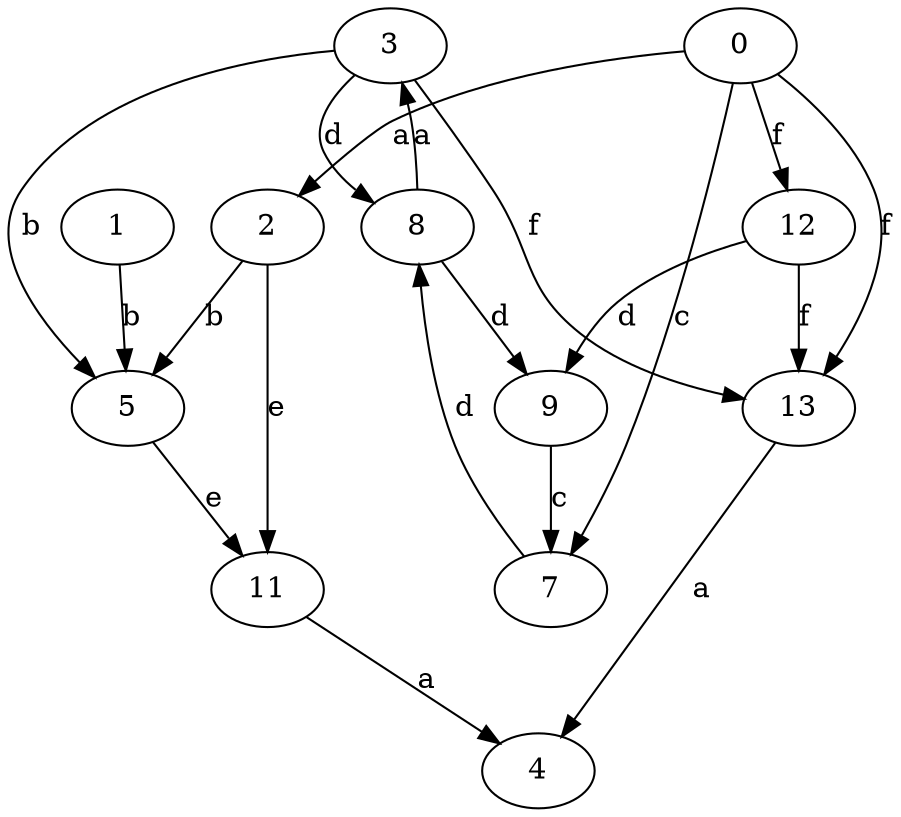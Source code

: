 strict digraph  {
2;
3;
4;
0;
5;
1;
7;
8;
9;
11;
12;
13;
2 -> 5  [label=b];
2 -> 11  [label=e];
3 -> 5  [label=b];
3 -> 8  [label=d];
3 -> 13  [label=f];
0 -> 2  [label=a];
0 -> 7  [label=c];
0 -> 12  [label=f];
0 -> 13  [label=f];
5 -> 11  [label=e];
1 -> 5  [label=b];
7 -> 8  [label=d];
8 -> 3  [label=a];
8 -> 9  [label=d];
9 -> 7  [label=c];
11 -> 4  [label=a];
12 -> 9  [label=d];
12 -> 13  [label=f];
13 -> 4  [label=a];
}
